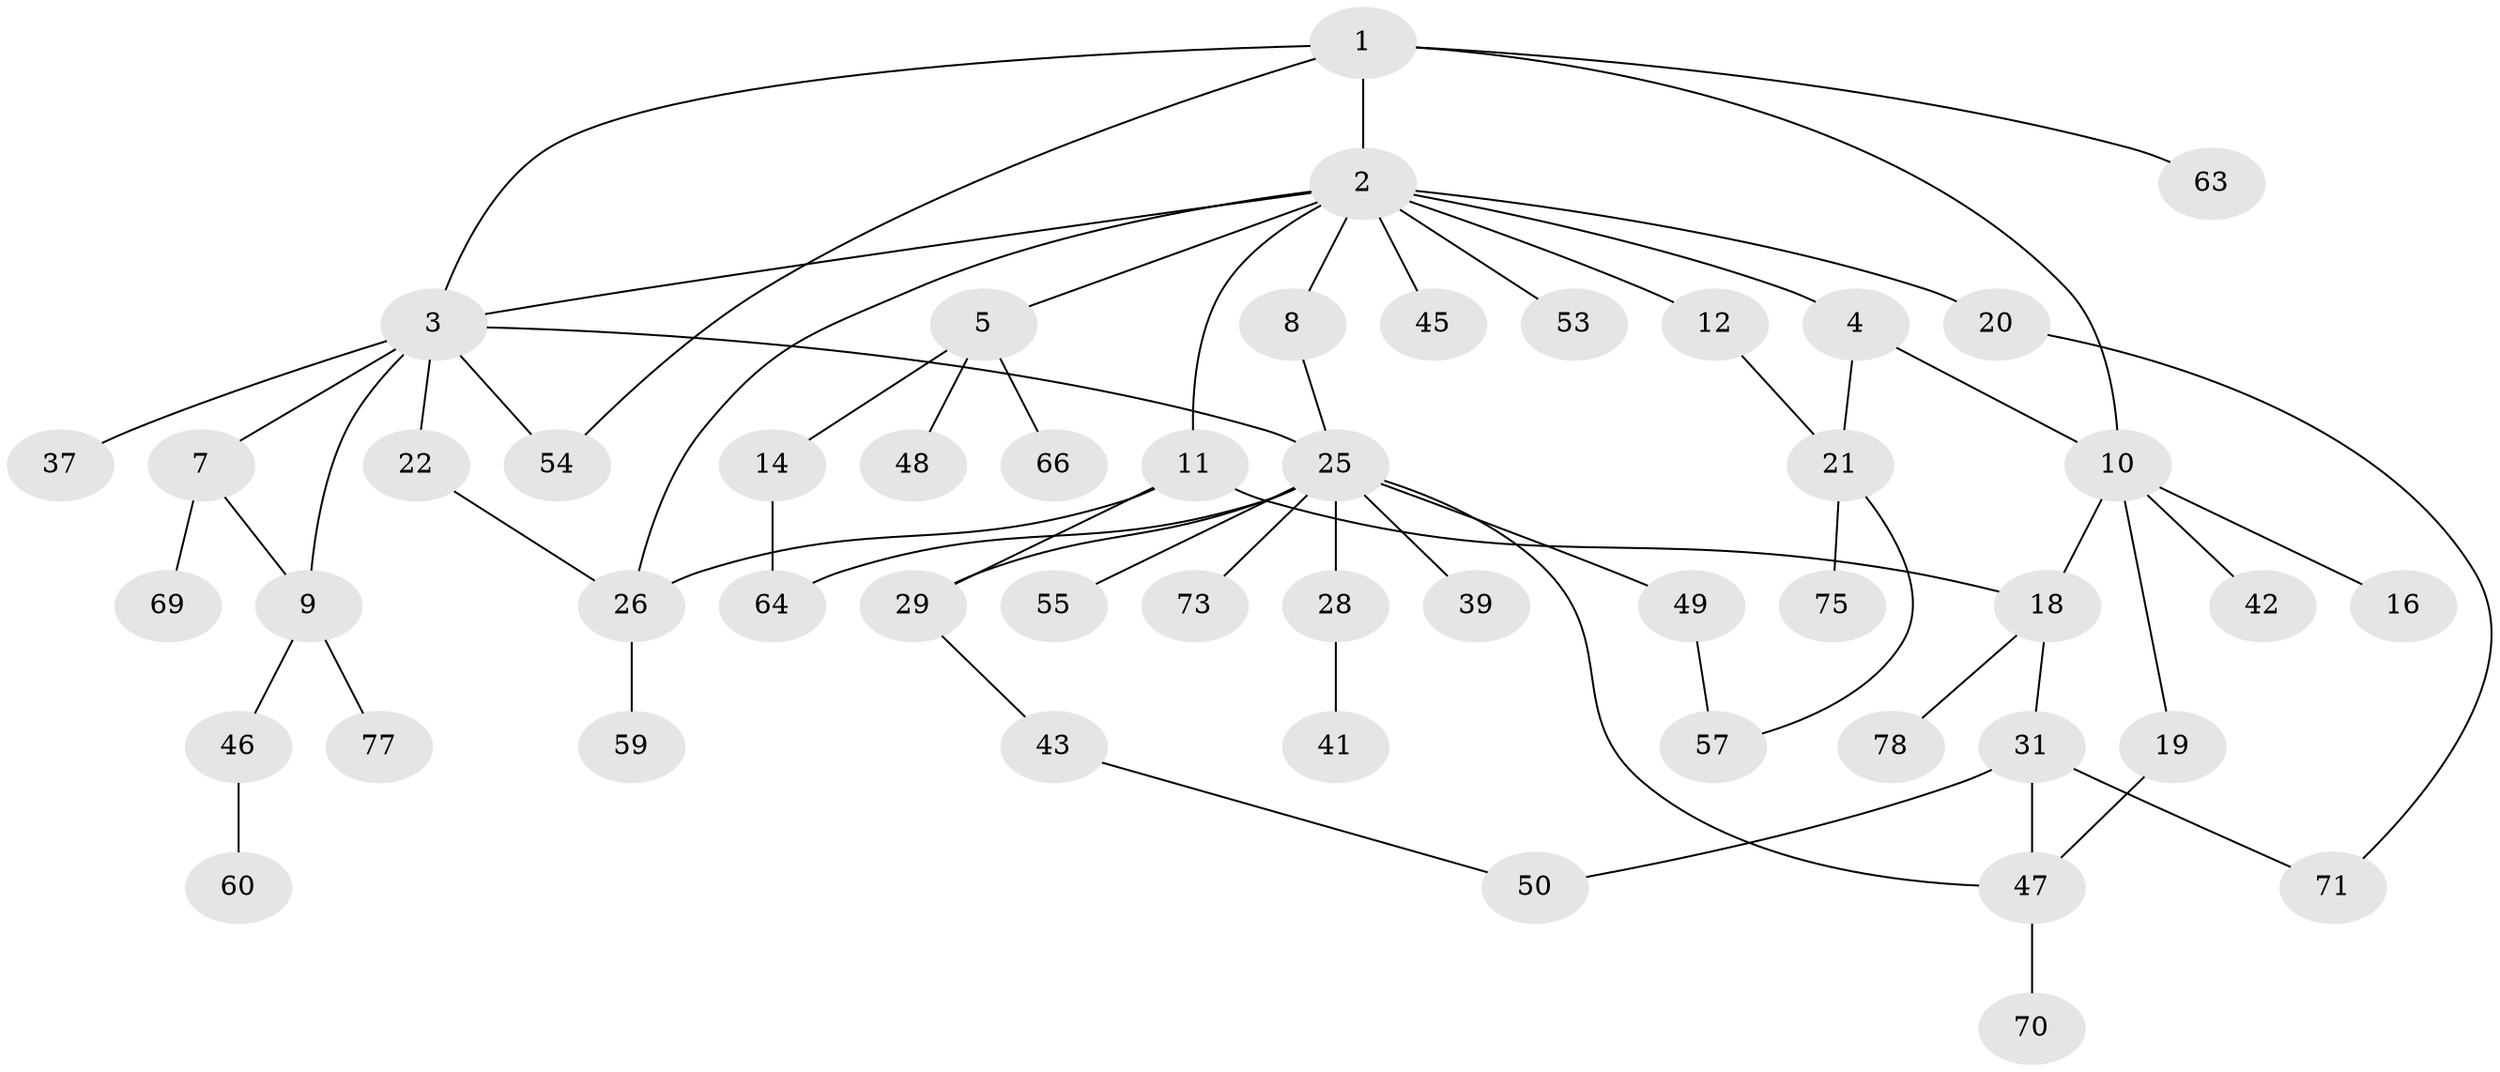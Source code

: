 // original degree distribution, {5: 0.05, 7: 0.0375, 3: 0.1625, 4: 0.0875, 6: 0.0125, 2: 0.3, 1: 0.35}
// Generated by graph-tools (version 1.1) at 2025/10/02/27/25 16:10:51]
// undirected, 50 vertices, 65 edges
graph export_dot {
graph [start="1"]
  node [color=gray90,style=filled];
  1 [super="+56"];
  2 [super="+6"];
  3 [super="+33"];
  4 [super="+24"];
  5 [super="+13"];
  7;
  8;
  9 [super="+30"];
  10 [super="+15"];
  11 [super="+23"];
  12 [super="+44"];
  14 [super="+17"];
  16;
  18 [super="+61"];
  19 [super="+32"];
  20 [super="+27"];
  21 [super="+35"];
  22 [super="+52"];
  25 [super="+36"];
  26 [super="+34"];
  28 [super="+38"];
  29;
  31 [super="+40"];
  37;
  39 [super="+67"];
  41;
  42 [super="+68"];
  43 [super="+76"];
  45 [super="+80"];
  46 [super="+51"];
  47 [super="+65"];
  48;
  49;
  50 [super="+58"];
  53 [super="+62"];
  54 [super="+79"];
  55;
  57 [super="+72"];
  59;
  60;
  63;
  64;
  66;
  69 [super="+74"];
  70;
  71;
  73;
  75;
  77;
  78;
  1 -- 2;
  1 -- 10;
  1 -- 63;
  1 -- 54;
  1 -- 3;
  2 -- 3;
  2 -- 4;
  2 -- 5;
  2 -- 20;
  2 -- 26;
  2 -- 53;
  2 -- 8;
  2 -- 11;
  2 -- 12;
  2 -- 45;
  3 -- 7;
  3 -- 9;
  3 -- 22;
  3 -- 25;
  3 -- 37;
  3 -- 54;
  4 -- 21;
  4 -- 10;
  5 -- 48;
  5 -- 66;
  5 -- 14;
  7 -- 69;
  7 -- 9;
  8 -- 25;
  9 -- 46;
  9 -- 77;
  10 -- 19;
  10 -- 42;
  10 -- 16;
  10 -- 18;
  11 -- 26;
  11 -- 29;
  11 -- 18;
  12 -- 21;
  14 -- 64;
  18 -- 31;
  18 -- 78;
  19 -- 47;
  20 -- 71;
  21 -- 57;
  21 -- 75;
  22 -- 26;
  25 -- 28;
  25 -- 39;
  25 -- 47;
  25 -- 55;
  25 -- 73;
  25 -- 64;
  25 -- 49;
  25 -- 29;
  26 -- 59;
  28 -- 41;
  29 -- 43;
  31 -- 71;
  31 -- 47;
  31 -- 50;
  43 -- 50;
  46 -- 60;
  47 -- 70;
  49 -- 57;
}
